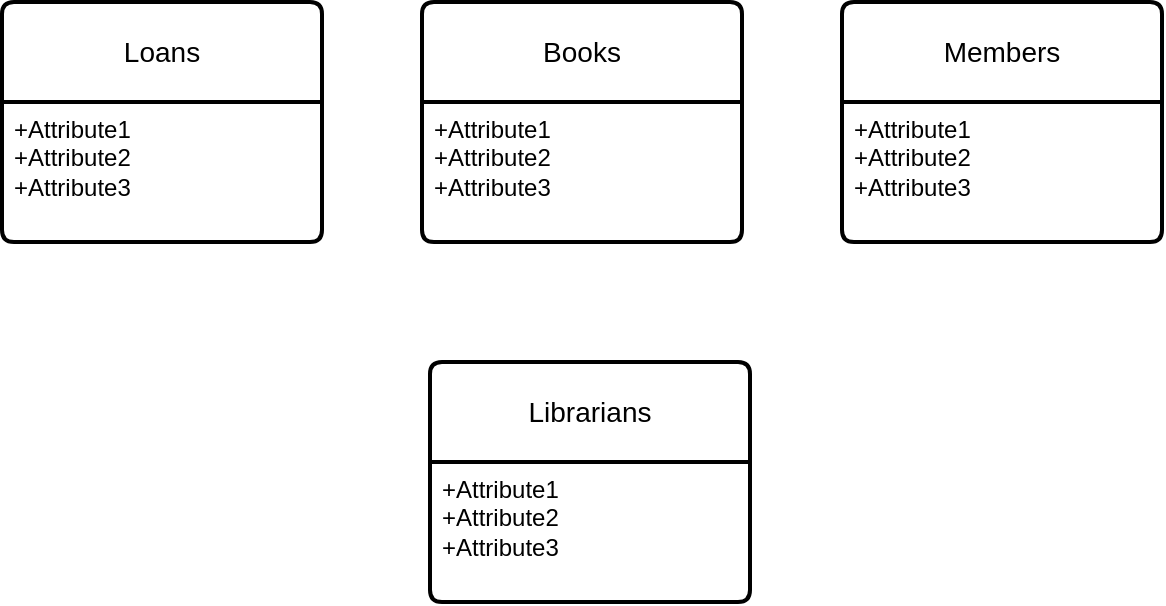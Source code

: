 <mxfile version="24.4.9" type="github">
  <diagram name="Page-1" id="dLhLOWqBtDHFbuYO5P-9">
    <mxGraphModel dx="971" dy="590" grid="1" gridSize="10" guides="1" tooltips="1" connect="1" arrows="1" fold="1" page="1" pageScale="1" pageWidth="827" pageHeight="1169" math="0" shadow="0">
      <root>
        <mxCell id="0" />
        <mxCell id="1" parent="0" />
        <mxCell id="toCnWsao2r9Vlm6S5NTT-1" value="Books" style="swimlane;childLayout=stackLayout;horizontal=1;startSize=50;horizontalStack=0;rounded=1;fontSize=14;fontStyle=0;strokeWidth=2;resizeParent=0;resizeLast=1;shadow=0;dashed=0;align=center;arcSize=4;whiteSpace=wrap;html=1;" vertex="1" parent="1">
          <mxGeometry x="330" y="250" width="160" height="120" as="geometry" />
        </mxCell>
        <mxCell id="toCnWsao2r9Vlm6S5NTT-2" value="+Attribute1&#xa;+Attribute2&#xa;+Attribute3" style="align=left;strokeColor=none;fillColor=none;spacingLeft=4;fontSize=12;verticalAlign=top;resizable=0;rotatable=0;part=1;html=1;" vertex="1" parent="toCnWsao2r9Vlm6S5NTT-1">
          <mxGeometry y="50" width="160" height="70" as="geometry" />
        </mxCell>
        <mxCell id="toCnWsao2r9Vlm6S5NTT-3" value="Librarians" style="swimlane;childLayout=stackLayout;horizontal=1;startSize=50;horizontalStack=0;rounded=1;fontSize=14;fontStyle=0;strokeWidth=2;resizeParent=0;resizeLast=1;shadow=0;dashed=0;align=center;arcSize=4;whiteSpace=wrap;html=1;" vertex="1" parent="1">
          <mxGeometry x="334" y="430" width="160" height="120" as="geometry" />
        </mxCell>
        <mxCell id="toCnWsao2r9Vlm6S5NTT-4" value="+Attribute1&#xa;+Attribute2&#xa;+Attribute3" style="align=left;strokeColor=none;fillColor=none;spacingLeft=4;fontSize=12;verticalAlign=top;resizable=0;rotatable=0;part=1;html=1;" vertex="1" parent="toCnWsao2r9Vlm6S5NTT-3">
          <mxGeometry y="50" width="160" height="70" as="geometry" />
        </mxCell>
        <mxCell id="toCnWsao2r9Vlm6S5NTT-5" value="Members" style="swimlane;childLayout=stackLayout;horizontal=1;startSize=50;horizontalStack=0;rounded=1;fontSize=14;fontStyle=0;strokeWidth=2;resizeParent=0;resizeLast=1;shadow=0;dashed=0;align=center;arcSize=4;whiteSpace=wrap;html=1;" vertex="1" parent="1">
          <mxGeometry x="540" y="250" width="160" height="120" as="geometry" />
        </mxCell>
        <mxCell id="toCnWsao2r9Vlm6S5NTT-6" value="+Attribute1&#xa;+Attribute2&#xa;+Attribute3" style="align=left;strokeColor=none;fillColor=none;spacingLeft=4;fontSize=12;verticalAlign=top;resizable=0;rotatable=0;part=1;html=1;" vertex="1" parent="toCnWsao2r9Vlm6S5NTT-5">
          <mxGeometry y="50" width="160" height="70" as="geometry" />
        </mxCell>
        <mxCell id="toCnWsao2r9Vlm6S5NTT-7" value="Loans" style="swimlane;childLayout=stackLayout;horizontal=1;startSize=50;horizontalStack=0;rounded=1;fontSize=14;fontStyle=0;strokeWidth=2;resizeParent=0;resizeLast=1;shadow=0;dashed=0;align=center;arcSize=4;whiteSpace=wrap;html=1;" vertex="1" parent="1">
          <mxGeometry x="120" y="250" width="160" height="120" as="geometry" />
        </mxCell>
        <mxCell id="toCnWsao2r9Vlm6S5NTT-8" value="+Attribute1&#xa;+Attribute2&#xa;+Attribute3" style="align=left;strokeColor=none;fillColor=none;spacingLeft=4;fontSize=12;verticalAlign=top;resizable=0;rotatable=0;part=1;html=1;" vertex="1" parent="toCnWsao2r9Vlm6S5NTT-7">
          <mxGeometry y="50" width="160" height="70" as="geometry" />
        </mxCell>
      </root>
    </mxGraphModel>
  </diagram>
</mxfile>
